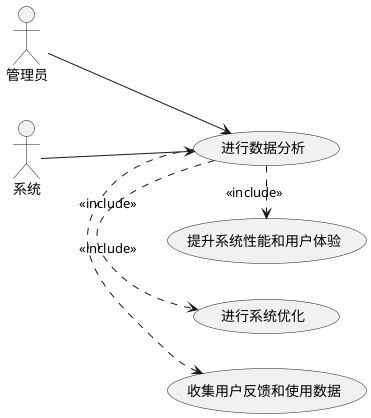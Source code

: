 @startuml
left to right direction
actor 管理员
actor 系统

usecase (进行数据分析) as UC
usecase (收集用户反馈和使用数据) as UC1
usecase (进行系统优化) as UC2
usecase (提升系统性能和用户体验) as UC3

管理员 --> UC
系统 --> UC

UC .> UC1 : <<include>>
UC .> UC2 : <<include>>
UC .> UC3 : <<include>>
@enduml